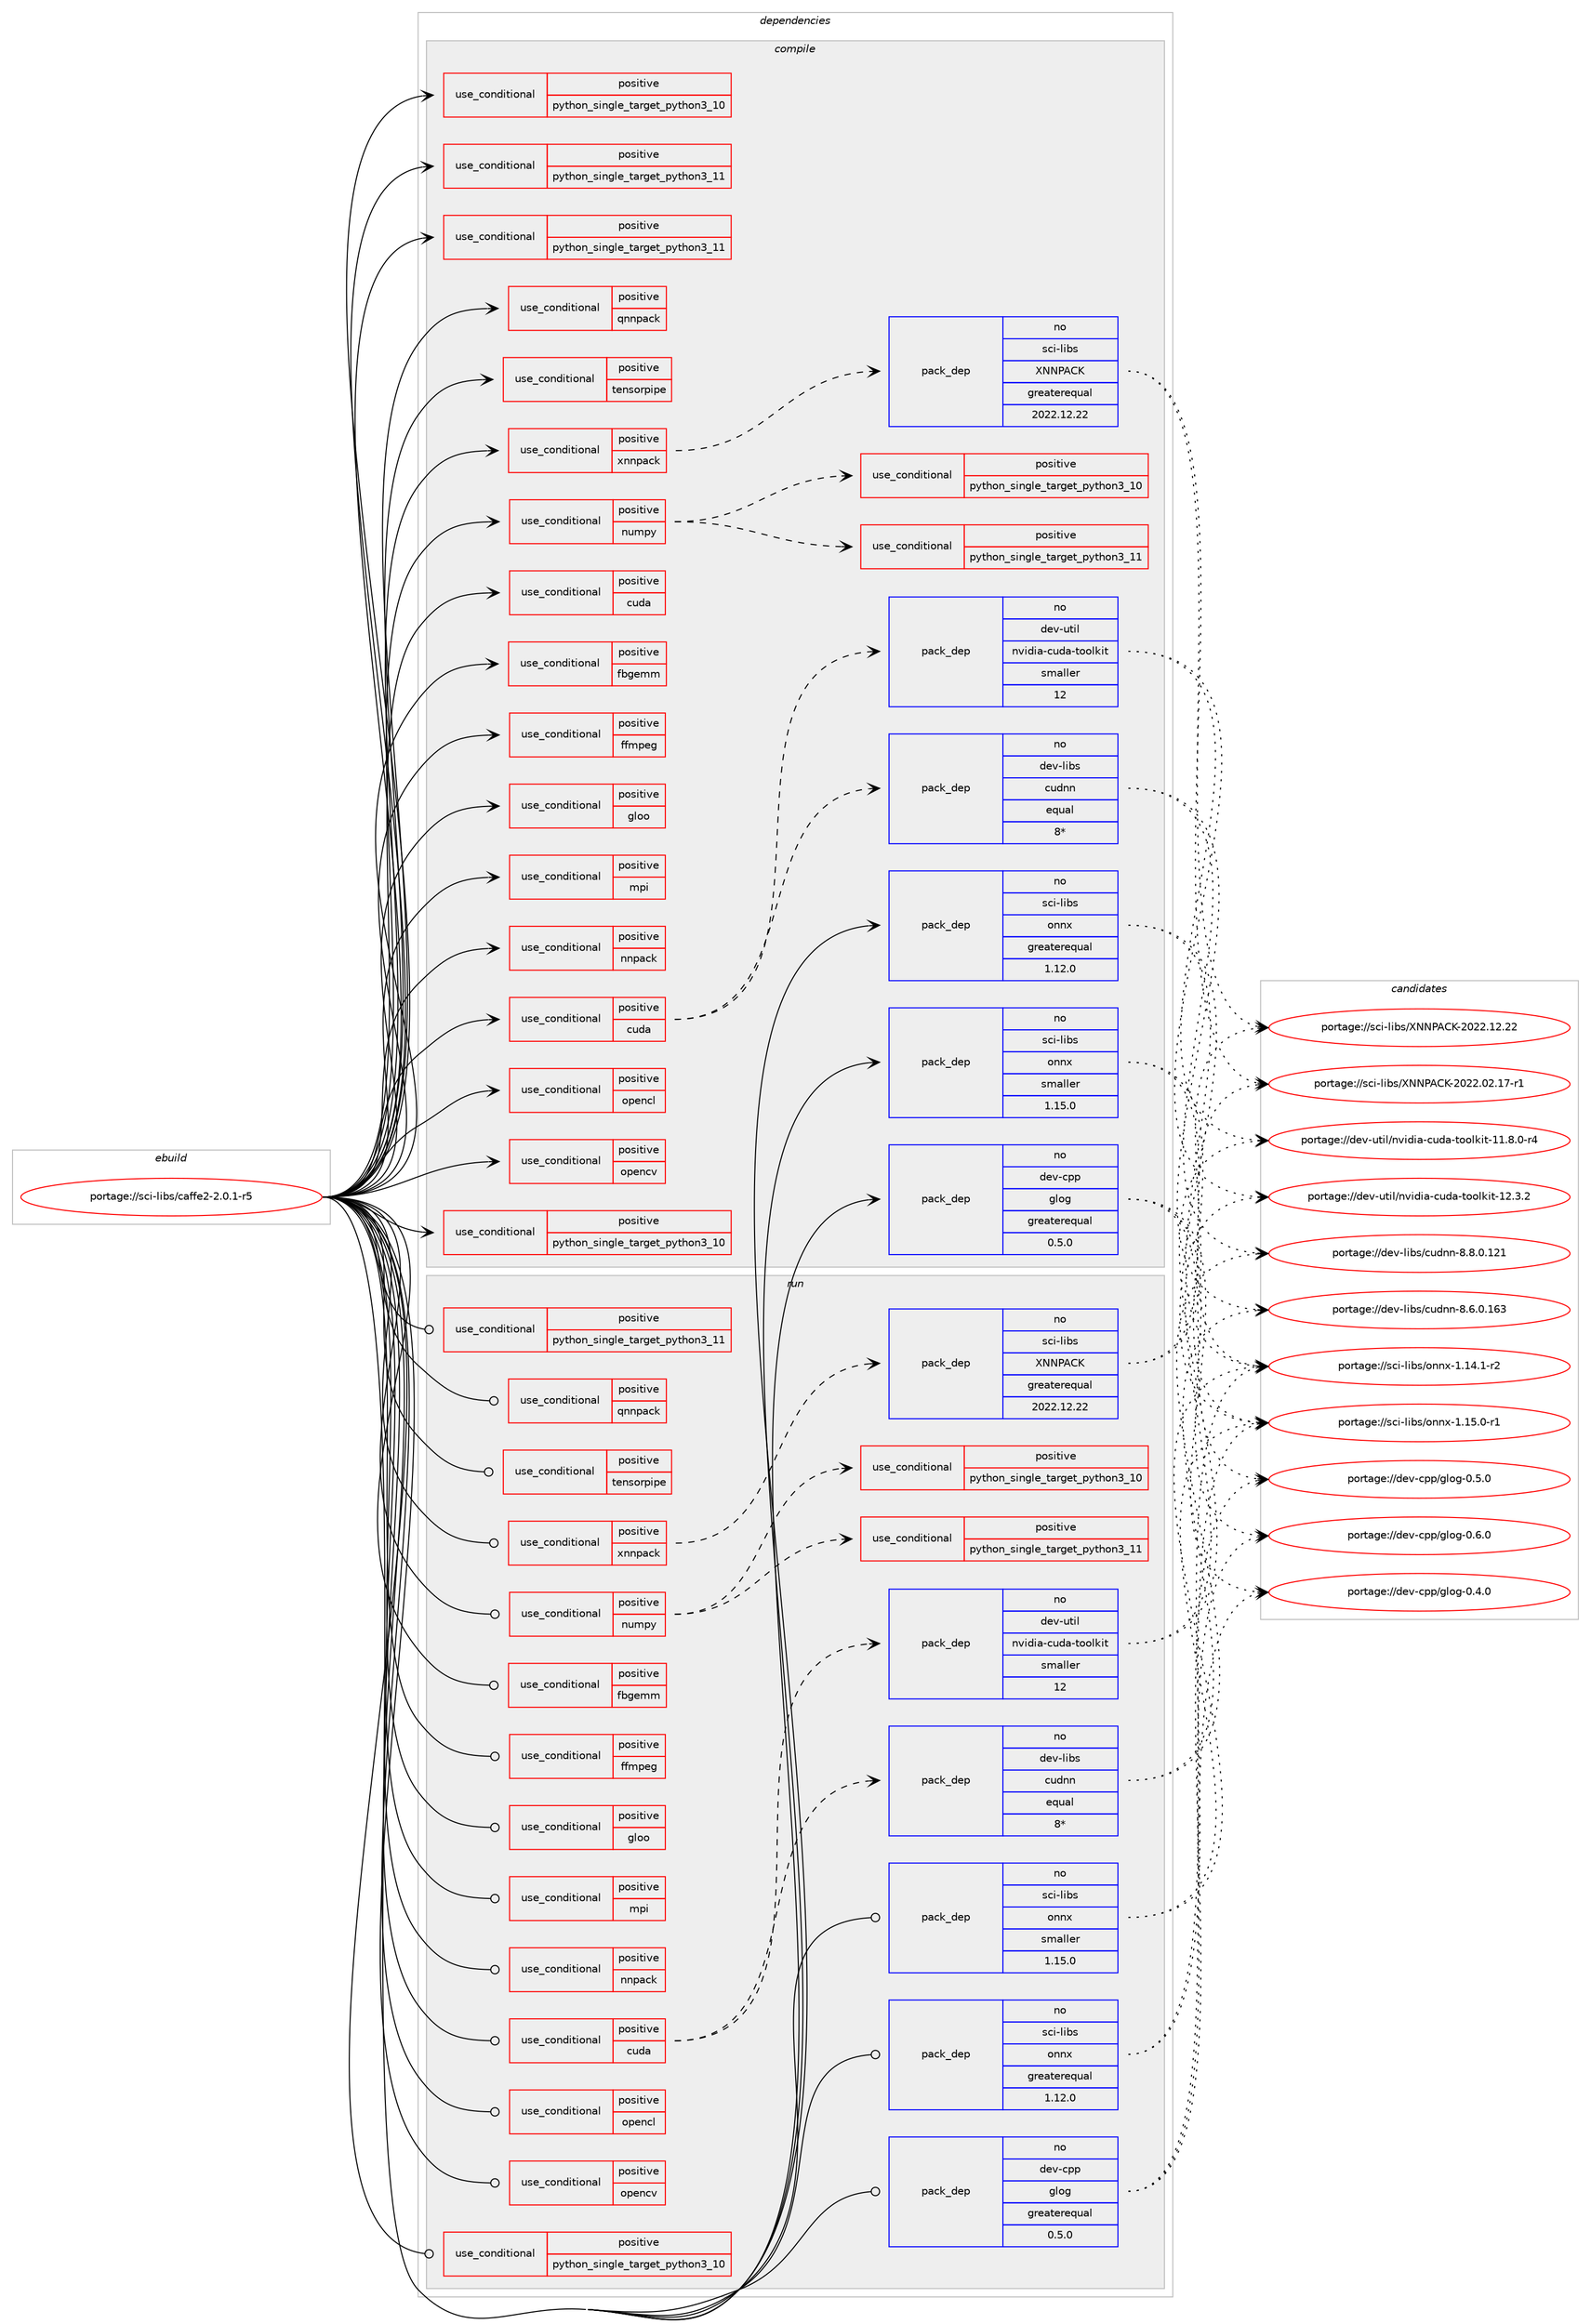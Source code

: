 digraph prolog {

# *************
# Graph options
# *************

newrank=true;
concentrate=true;
compound=true;
graph [rankdir=LR,fontname=Helvetica,fontsize=10,ranksep=1.5];#, ranksep=2.5, nodesep=0.2];
edge  [arrowhead=vee];
node  [fontname=Helvetica,fontsize=10];

# **********
# The ebuild
# **********

subgraph cluster_leftcol {
color=gray;
rank=same;
label=<<i>ebuild</i>>;
id [label="portage://sci-libs/caffe2-2.0.1-r5", color=red, width=4, href="../sci-libs/caffe2-2.0.1-r5.svg"];
}

# ****************
# The dependencies
# ****************

subgraph cluster_midcol {
color=gray;
label=<<i>dependencies</i>>;
subgraph cluster_compile {
fillcolor="#eeeeee";
style=filled;
label=<<i>compile</i>>;
subgraph cond8647 {
dependency12907 [label=<<TABLE BORDER="0" CELLBORDER="1" CELLSPACING="0" CELLPADDING="4"><TR><TD ROWSPAN="3" CELLPADDING="10">use_conditional</TD></TR><TR><TD>positive</TD></TR><TR><TD>cuda</TD></TR></TABLE>>, shape=none, color=red];
subgraph pack4136 {
dependency12908 [label=<<TABLE BORDER="0" CELLBORDER="1" CELLSPACING="0" CELLPADDING="4" WIDTH="220"><TR><TD ROWSPAN="6" CELLPADDING="30">pack_dep</TD></TR><TR><TD WIDTH="110">no</TD></TR><TR><TD>dev-libs</TD></TR><TR><TD>cudnn</TD></TR><TR><TD>equal</TD></TR><TR><TD>8*</TD></TR></TABLE>>, shape=none, color=blue];
}
dependency12907:e -> dependency12908:w [weight=20,style="dashed",arrowhead="vee"];
# *** BEGIN UNKNOWN DEPENDENCY TYPE (TODO) ***
# dependency12907 -> package_dependency(portage://sci-libs/caffe2-2.0.1-r5,install,no,dev-libs,cudnn-frontend,none,[,,],[slot(0),subslot(8)],[])
# *** END UNKNOWN DEPENDENCY TYPE (TODO) ***

subgraph pack4137 {
dependency12909 [label=<<TABLE BORDER="0" CELLBORDER="1" CELLSPACING="0" CELLPADDING="4" WIDTH="220"><TR><TD ROWSPAN="6" CELLPADDING="30">pack_dep</TD></TR><TR><TD WIDTH="110">no</TD></TR><TR><TD>dev-util</TD></TR><TR><TD>nvidia-cuda-toolkit</TD></TR><TR><TD>smaller</TD></TR><TR><TD>12</TD></TR></TABLE>>, shape=none, color=blue];
}
dependency12907:e -> dependency12909:w [weight=20,style="dashed",arrowhead="vee"];
}
id:e -> dependency12907:w [weight=20,style="solid",arrowhead="vee"];
subgraph cond8648 {
dependency12910 [label=<<TABLE BORDER="0" CELLBORDER="1" CELLSPACING="0" CELLPADDING="4"><TR><TD ROWSPAN="3" CELLPADDING="10">use_conditional</TD></TR><TR><TD>positive</TD></TR><TR><TD>cuda</TD></TR></TABLE>>, shape=none, color=red];
# *** BEGIN UNKNOWN DEPENDENCY TYPE (TODO) ***
# dependency12910 -> package_dependency(portage://sci-libs/caffe2-2.0.1-r5,install,no,dev-libs,cutlass,none,[,,],[],[])
# *** END UNKNOWN DEPENDENCY TYPE (TODO) ***

}
id:e -> dependency12910:w [weight=20,style="solid",arrowhead="vee"];
subgraph cond8649 {
dependency12911 [label=<<TABLE BORDER="0" CELLBORDER="1" CELLSPACING="0" CELLPADDING="4"><TR><TD ROWSPAN="3" CELLPADDING="10">use_conditional</TD></TR><TR><TD>positive</TD></TR><TR><TD>fbgemm</TD></TR></TABLE>>, shape=none, color=red];
# *** BEGIN UNKNOWN DEPENDENCY TYPE (TODO) ***
# dependency12911 -> package_dependency(portage://sci-libs/caffe2-2.0.1-r5,install,no,dev-libs,FBGEMM,none,[,,],[],[])
# *** END UNKNOWN DEPENDENCY TYPE (TODO) ***

}
id:e -> dependency12911:w [weight=20,style="solid",arrowhead="vee"];
subgraph cond8650 {
dependency12912 [label=<<TABLE BORDER="0" CELLBORDER="1" CELLSPACING="0" CELLPADDING="4"><TR><TD ROWSPAN="3" CELLPADDING="10">use_conditional</TD></TR><TR><TD>positive</TD></TR><TR><TD>ffmpeg</TD></TR></TABLE>>, shape=none, color=red];
# *** BEGIN UNKNOWN DEPENDENCY TYPE (TODO) ***
# dependency12912 -> package_dependency(portage://sci-libs/caffe2-2.0.1-r5,install,no,media-video,ffmpeg,none,[,,],any_same_slot,[])
# *** END UNKNOWN DEPENDENCY TYPE (TODO) ***

}
id:e -> dependency12912:w [weight=20,style="solid",arrowhead="vee"];
subgraph cond8651 {
dependency12913 [label=<<TABLE BORDER="0" CELLBORDER="1" CELLSPACING="0" CELLPADDING="4"><TR><TD ROWSPAN="3" CELLPADDING="10">use_conditional</TD></TR><TR><TD>positive</TD></TR><TR><TD>gloo</TD></TR></TABLE>>, shape=none, color=red];
# *** BEGIN UNKNOWN DEPENDENCY TYPE (TODO) ***
# dependency12913 -> package_dependency(portage://sci-libs/caffe2-2.0.1-r5,install,no,sci-libs,gloo,none,[,,],[],[use(optenable(cuda),none)])
# *** END UNKNOWN DEPENDENCY TYPE (TODO) ***

}
id:e -> dependency12913:w [weight=20,style="solid",arrowhead="vee"];
subgraph cond8652 {
dependency12914 [label=<<TABLE BORDER="0" CELLBORDER="1" CELLSPACING="0" CELLPADDING="4"><TR><TD ROWSPAN="3" CELLPADDING="10">use_conditional</TD></TR><TR><TD>positive</TD></TR><TR><TD>mpi</TD></TR></TABLE>>, shape=none, color=red];
# *** BEGIN UNKNOWN DEPENDENCY TYPE (TODO) ***
# dependency12914 -> package_dependency(portage://sci-libs/caffe2-2.0.1-r5,install,no,virtual,mpi,none,[,,],[],[])
# *** END UNKNOWN DEPENDENCY TYPE (TODO) ***

}
id:e -> dependency12914:w [weight=20,style="solid",arrowhead="vee"];
subgraph cond8653 {
dependency12915 [label=<<TABLE BORDER="0" CELLBORDER="1" CELLSPACING="0" CELLPADDING="4"><TR><TD ROWSPAN="3" CELLPADDING="10">use_conditional</TD></TR><TR><TD>positive</TD></TR><TR><TD>nnpack</TD></TR></TABLE>>, shape=none, color=red];
# *** BEGIN UNKNOWN DEPENDENCY TYPE (TODO) ***
# dependency12915 -> package_dependency(portage://sci-libs/caffe2-2.0.1-r5,install,no,sci-libs,NNPACK,none,[,,],[],[])
# *** END UNKNOWN DEPENDENCY TYPE (TODO) ***

}
id:e -> dependency12915:w [weight=20,style="solid",arrowhead="vee"];
subgraph cond8654 {
dependency12916 [label=<<TABLE BORDER="0" CELLBORDER="1" CELLSPACING="0" CELLPADDING="4"><TR><TD ROWSPAN="3" CELLPADDING="10">use_conditional</TD></TR><TR><TD>positive</TD></TR><TR><TD>numpy</TD></TR></TABLE>>, shape=none, color=red];
subgraph cond8655 {
dependency12917 [label=<<TABLE BORDER="0" CELLBORDER="1" CELLSPACING="0" CELLPADDING="4"><TR><TD ROWSPAN="3" CELLPADDING="10">use_conditional</TD></TR><TR><TD>positive</TD></TR><TR><TD>python_single_target_python3_10</TD></TR></TABLE>>, shape=none, color=red];
# *** BEGIN UNKNOWN DEPENDENCY TYPE (TODO) ***
# dependency12917 -> package_dependency(portage://sci-libs/caffe2-2.0.1-r5,install,no,dev-python,numpy,none,[,,],[],[use(enable(python_targets_python3_10),negative)])
# *** END UNKNOWN DEPENDENCY TYPE (TODO) ***

}
dependency12916:e -> dependency12917:w [weight=20,style="dashed",arrowhead="vee"];
subgraph cond8656 {
dependency12918 [label=<<TABLE BORDER="0" CELLBORDER="1" CELLSPACING="0" CELLPADDING="4"><TR><TD ROWSPAN="3" CELLPADDING="10">use_conditional</TD></TR><TR><TD>positive</TD></TR><TR><TD>python_single_target_python3_11</TD></TR></TABLE>>, shape=none, color=red];
# *** BEGIN UNKNOWN DEPENDENCY TYPE (TODO) ***
# dependency12918 -> package_dependency(portage://sci-libs/caffe2-2.0.1-r5,install,no,dev-python,numpy,none,[,,],[],[use(enable(python_targets_python3_11),negative)])
# *** END UNKNOWN DEPENDENCY TYPE (TODO) ***

}
dependency12916:e -> dependency12918:w [weight=20,style="dashed",arrowhead="vee"];
}
id:e -> dependency12916:w [weight=20,style="solid",arrowhead="vee"];
subgraph cond8657 {
dependency12919 [label=<<TABLE BORDER="0" CELLBORDER="1" CELLSPACING="0" CELLPADDING="4"><TR><TD ROWSPAN="3" CELLPADDING="10">use_conditional</TD></TR><TR><TD>positive</TD></TR><TR><TD>opencl</TD></TR></TABLE>>, shape=none, color=red];
# *** BEGIN UNKNOWN DEPENDENCY TYPE (TODO) ***
# dependency12919 -> package_dependency(portage://sci-libs/caffe2-2.0.1-r5,install,no,virtual,opencl,none,[,,],[],[])
# *** END UNKNOWN DEPENDENCY TYPE (TODO) ***

}
id:e -> dependency12919:w [weight=20,style="solid",arrowhead="vee"];
subgraph cond8658 {
dependency12920 [label=<<TABLE BORDER="0" CELLBORDER="1" CELLSPACING="0" CELLPADDING="4"><TR><TD ROWSPAN="3" CELLPADDING="10">use_conditional</TD></TR><TR><TD>positive</TD></TR><TR><TD>opencv</TD></TR></TABLE>>, shape=none, color=red];
# *** BEGIN UNKNOWN DEPENDENCY TYPE (TODO) ***
# dependency12920 -> package_dependency(portage://sci-libs/caffe2-2.0.1-r5,install,no,media-libs,opencv,none,[,,],any_same_slot,[])
# *** END UNKNOWN DEPENDENCY TYPE (TODO) ***

}
id:e -> dependency12920:w [weight=20,style="solid",arrowhead="vee"];
subgraph cond8659 {
dependency12921 [label=<<TABLE BORDER="0" CELLBORDER="1" CELLSPACING="0" CELLPADDING="4"><TR><TD ROWSPAN="3" CELLPADDING="10">use_conditional</TD></TR><TR><TD>positive</TD></TR><TR><TD>python_single_target_python3_10</TD></TR></TABLE>>, shape=none, color=red];
# *** BEGIN UNKNOWN DEPENDENCY TYPE (TODO) ***
# dependency12921 -> package_dependency(portage://sci-libs/caffe2-2.0.1-r5,install,no,dev-lang,python,none,[,,],[slot(3.10)],[])
# *** END UNKNOWN DEPENDENCY TYPE (TODO) ***

}
id:e -> dependency12921:w [weight=20,style="solid",arrowhead="vee"];
subgraph cond8660 {
dependency12922 [label=<<TABLE BORDER="0" CELLBORDER="1" CELLSPACING="0" CELLPADDING="4"><TR><TD ROWSPAN="3" CELLPADDING="10">use_conditional</TD></TR><TR><TD>positive</TD></TR><TR><TD>python_single_target_python3_10</TD></TR></TABLE>>, shape=none, color=red];
# *** BEGIN UNKNOWN DEPENDENCY TYPE (TODO) ***
# dependency12922 -> package_dependency(portage://sci-libs/caffe2-2.0.1-r5,install,no,dev-python,pyyaml,none,[,,],[],[use(enable(python_targets_python3_10),negative)])
# *** END UNKNOWN DEPENDENCY TYPE (TODO) ***

# *** BEGIN UNKNOWN DEPENDENCY TYPE (TODO) ***
# dependency12922 -> package_dependency(portage://sci-libs/caffe2-2.0.1-r5,install,no,dev-python,pybind11,none,[,,],[],[use(enable(python_targets_python3_10),negative)])
# *** END UNKNOWN DEPENDENCY TYPE (TODO) ***

}
id:e -> dependency12922:w [weight=20,style="solid",arrowhead="vee"];
subgraph cond8661 {
dependency12923 [label=<<TABLE BORDER="0" CELLBORDER="1" CELLSPACING="0" CELLPADDING="4"><TR><TD ROWSPAN="3" CELLPADDING="10">use_conditional</TD></TR><TR><TD>positive</TD></TR><TR><TD>python_single_target_python3_11</TD></TR></TABLE>>, shape=none, color=red];
# *** BEGIN UNKNOWN DEPENDENCY TYPE (TODO) ***
# dependency12923 -> package_dependency(portage://sci-libs/caffe2-2.0.1-r5,install,no,dev-lang,python,none,[,,],[slot(3.11)],[])
# *** END UNKNOWN DEPENDENCY TYPE (TODO) ***

}
id:e -> dependency12923:w [weight=20,style="solid",arrowhead="vee"];
subgraph cond8662 {
dependency12924 [label=<<TABLE BORDER="0" CELLBORDER="1" CELLSPACING="0" CELLPADDING="4"><TR><TD ROWSPAN="3" CELLPADDING="10">use_conditional</TD></TR><TR><TD>positive</TD></TR><TR><TD>python_single_target_python3_11</TD></TR></TABLE>>, shape=none, color=red];
# *** BEGIN UNKNOWN DEPENDENCY TYPE (TODO) ***
# dependency12924 -> package_dependency(portage://sci-libs/caffe2-2.0.1-r5,install,no,dev-python,pyyaml,none,[,,],[],[use(enable(python_targets_python3_11),negative)])
# *** END UNKNOWN DEPENDENCY TYPE (TODO) ***

# *** BEGIN UNKNOWN DEPENDENCY TYPE (TODO) ***
# dependency12924 -> package_dependency(portage://sci-libs/caffe2-2.0.1-r5,install,no,dev-python,pybind11,none,[,,],[],[use(enable(python_targets_python3_11),negative)])
# *** END UNKNOWN DEPENDENCY TYPE (TODO) ***

}
id:e -> dependency12924:w [weight=20,style="solid",arrowhead="vee"];
subgraph cond8663 {
dependency12925 [label=<<TABLE BORDER="0" CELLBORDER="1" CELLSPACING="0" CELLPADDING="4"><TR><TD ROWSPAN="3" CELLPADDING="10">use_conditional</TD></TR><TR><TD>positive</TD></TR><TR><TD>qnnpack</TD></TR></TABLE>>, shape=none, color=red];
# *** BEGIN UNKNOWN DEPENDENCY TYPE (TODO) ***
# dependency12925 -> package_dependency(portage://sci-libs/caffe2-2.0.1-r5,install,no,sci-libs,QNNPACK,none,[,,],[],[])
# *** END UNKNOWN DEPENDENCY TYPE (TODO) ***

}
id:e -> dependency12925:w [weight=20,style="solid",arrowhead="vee"];
subgraph cond8664 {
dependency12926 [label=<<TABLE BORDER="0" CELLBORDER="1" CELLSPACING="0" CELLPADDING="4"><TR><TD ROWSPAN="3" CELLPADDING="10">use_conditional</TD></TR><TR><TD>positive</TD></TR><TR><TD>tensorpipe</TD></TR></TABLE>>, shape=none, color=red];
# *** BEGIN UNKNOWN DEPENDENCY TYPE (TODO) ***
# dependency12926 -> package_dependency(portage://sci-libs/caffe2-2.0.1-r5,install,no,sci-libs,tensorpipe,none,[,,],[],[use(optenable(cuda),none)])
# *** END UNKNOWN DEPENDENCY TYPE (TODO) ***

}
id:e -> dependency12926:w [weight=20,style="solid",arrowhead="vee"];
subgraph cond8665 {
dependency12927 [label=<<TABLE BORDER="0" CELLBORDER="1" CELLSPACING="0" CELLPADDING="4"><TR><TD ROWSPAN="3" CELLPADDING="10">use_conditional</TD></TR><TR><TD>positive</TD></TR><TR><TD>xnnpack</TD></TR></TABLE>>, shape=none, color=red];
subgraph pack4138 {
dependency12928 [label=<<TABLE BORDER="0" CELLBORDER="1" CELLSPACING="0" CELLPADDING="4" WIDTH="220"><TR><TD ROWSPAN="6" CELLPADDING="30">pack_dep</TD></TR><TR><TD WIDTH="110">no</TD></TR><TR><TD>sci-libs</TD></TR><TR><TD>XNNPACK</TD></TR><TR><TD>greaterequal</TD></TR><TR><TD>2022.12.22</TD></TR></TABLE>>, shape=none, color=blue];
}
dependency12927:e -> dependency12928:w [weight=20,style="dashed",arrowhead="vee"];
}
id:e -> dependency12927:w [weight=20,style="solid",arrowhead="vee"];
# *** BEGIN UNKNOWN DEPENDENCY TYPE (TODO) ***
# id -> package_dependency(portage://sci-libs/caffe2-2.0.1-r5,install,no,dev-cpp,eigen,none,[,,],[],[])
# *** END UNKNOWN DEPENDENCY TYPE (TODO) ***

# *** BEGIN UNKNOWN DEPENDENCY TYPE (TODO) ***
# id -> package_dependency(portage://sci-libs/caffe2-2.0.1-r5,install,no,dev-cpp,gflags,none,[,,],any_same_slot,[])
# *** END UNKNOWN DEPENDENCY TYPE (TODO) ***

subgraph pack4139 {
dependency12929 [label=<<TABLE BORDER="0" CELLBORDER="1" CELLSPACING="0" CELLPADDING="4" WIDTH="220"><TR><TD ROWSPAN="6" CELLPADDING="30">pack_dep</TD></TR><TR><TD WIDTH="110">no</TD></TR><TR><TD>dev-cpp</TD></TR><TR><TD>glog</TD></TR><TR><TD>greaterequal</TD></TR><TR><TD>0.5.0</TD></TR></TABLE>>, shape=none, color=blue];
}
id:e -> dependency12929:w [weight=20,style="solid",arrowhead="vee"];
# *** BEGIN UNKNOWN DEPENDENCY TYPE (TODO) ***
# id -> package_dependency(portage://sci-libs/caffe2-2.0.1-r5,install,no,dev-libs,FP16,none,[,,],[],[])
# *** END UNKNOWN DEPENDENCY TYPE (TODO) ***

# *** BEGIN UNKNOWN DEPENDENCY TYPE (TODO) ***
# id -> package_dependency(portage://sci-libs/caffe2-2.0.1-r5,install,no,dev-libs,FXdiv,none,[,,],[],[])
# *** END UNKNOWN DEPENDENCY TYPE (TODO) ***

# *** BEGIN UNKNOWN DEPENDENCY TYPE (TODO) ***
# id -> package_dependency(portage://sci-libs/caffe2-2.0.1-r5,install,no,dev-libs,cpuinfo,none,[,,],[],[])
# *** END UNKNOWN DEPENDENCY TYPE (TODO) ***

# *** BEGIN UNKNOWN DEPENDENCY TYPE (TODO) ***
# id -> package_dependency(portage://sci-libs/caffe2-2.0.1-r5,install,no,dev-libs,flatbuffers,none,[,,],[],[])
# *** END UNKNOWN DEPENDENCY TYPE (TODO) ***

# *** BEGIN UNKNOWN DEPENDENCY TYPE (TODO) ***
# id -> package_dependency(portage://sci-libs/caffe2-2.0.1-r5,install,no,dev-libs,libfmt,none,[,,],[],[])
# *** END UNKNOWN DEPENDENCY TYPE (TODO) ***

# *** BEGIN UNKNOWN DEPENDENCY TYPE (TODO) ***
# id -> package_dependency(portage://sci-libs/caffe2-2.0.1-r5,install,no,dev-libs,pocketfft,none,[,,],[],[])
# *** END UNKNOWN DEPENDENCY TYPE (TODO) ***

# *** BEGIN UNKNOWN DEPENDENCY TYPE (TODO) ***
# id -> package_dependency(portage://sci-libs/caffe2-2.0.1-r5,install,no,dev-libs,protobuf,none,[,,],any_same_slot,[])
# *** END UNKNOWN DEPENDENCY TYPE (TODO) ***

# *** BEGIN UNKNOWN DEPENDENCY TYPE (TODO) ***
# id -> package_dependency(portage://sci-libs/caffe2-2.0.1-r5,install,no,dev-libs,psimd,none,[,,],[],[])
# *** END UNKNOWN DEPENDENCY TYPE (TODO) ***

# *** BEGIN UNKNOWN DEPENDENCY TYPE (TODO) ***
# id -> package_dependency(portage://sci-libs/caffe2-2.0.1-r5,install,no,dev-libs,pthreadpool,none,[,,],[],[])
# *** END UNKNOWN DEPENDENCY TYPE (TODO) ***

# *** BEGIN UNKNOWN DEPENDENCY TYPE (TODO) ***
# id -> package_dependency(portage://sci-libs/caffe2-2.0.1-r5,install,no,dev-libs,sleef,none,[,,],[],[])
# *** END UNKNOWN DEPENDENCY TYPE (TODO) ***

# *** BEGIN UNKNOWN DEPENDENCY TYPE (TODO) ***
# id -> package_dependency(portage://sci-libs/caffe2-2.0.1-r5,install,no,sci-libs,foxi,none,[,,],[],[])
# *** END UNKNOWN DEPENDENCY TYPE (TODO) ***

# *** BEGIN UNKNOWN DEPENDENCY TYPE (TODO) ***
# id -> package_dependency(portage://sci-libs/caffe2-2.0.1-r5,install,no,sci-libs,kineto,none,[,,],[],[])
# *** END UNKNOWN DEPENDENCY TYPE (TODO) ***

# *** BEGIN UNKNOWN DEPENDENCY TYPE (TODO) ***
# id -> package_dependency(portage://sci-libs/caffe2-2.0.1-r5,install,no,sci-libs,lapack,none,[,,],[],[])
# *** END UNKNOWN DEPENDENCY TYPE (TODO) ***

subgraph pack4140 {
dependency12930 [label=<<TABLE BORDER="0" CELLBORDER="1" CELLSPACING="0" CELLPADDING="4" WIDTH="220"><TR><TD ROWSPAN="6" CELLPADDING="30">pack_dep</TD></TR><TR><TD WIDTH="110">no</TD></TR><TR><TD>sci-libs</TD></TR><TR><TD>onnx</TD></TR><TR><TD>greaterequal</TD></TR><TR><TD>1.12.0</TD></TR></TABLE>>, shape=none, color=blue];
}
id:e -> dependency12930:w [weight=20,style="solid",arrowhead="vee"];
subgraph pack4141 {
dependency12931 [label=<<TABLE BORDER="0" CELLBORDER="1" CELLSPACING="0" CELLPADDING="4" WIDTH="220"><TR><TD ROWSPAN="6" CELLPADDING="30">pack_dep</TD></TR><TR><TD WIDTH="110">no</TD></TR><TR><TD>sci-libs</TD></TR><TR><TD>onnx</TD></TR><TR><TD>smaller</TD></TR><TR><TD>1.15.0</TD></TR></TABLE>>, shape=none, color=blue];
}
id:e -> dependency12931:w [weight=20,style="solid",arrowhead="vee"];
}
subgraph cluster_compileandrun {
fillcolor="#eeeeee";
style=filled;
label=<<i>compile and run</i>>;
}
subgraph cluster_run {
fillcolor="#eeeeee";
style=filled;
label=<<i>run</i>>;
subgraph cond8666 {
dependency12932 [label=<<TABLE BORDER="0" CELLBORDER="1" CELLSPACING="0" CELLPADDING="4"><TR><TD ROWSPAN="3" CELLPADDING="10">use_conditional</TD></TR><TR><TD>positive</TD></TR><TR><TD>cuda</TD></TR></TABLE>>, shape=none, color=red];
subgraph pack4142 {
dependency12933 [label=<<TABLE BORDER="0" CELLBORDER="1" CELLSPACING="0" CELLPADDING="4" WIDTH="220"><TR><TD ROWSPAN="6" CELLPADDING="30">pack_dep</TD></TR><TR><TD WIDTH="110">no</TD></TR><TR><TD>dev-libs</TD></TR><TR><TD>cudnn</TD></TR><TR><TD>equal</TD></TR><TR><TD>8*</TD></TR></TABLE>>, shape=none, color=blue];
}
dependency12932:e -> dependency12933:w [weight=20,style="dashed",arrowhead="vee"];
# *** BEGIN UNKNOWN DEPENDENCY TYPE (TODO) ***
# dependency12932 -> package_dependency(portage://sci-libs/caffe2-2.0.1-r5,run,no,dev-libs,cudnn-frontend,none,[,,],[slot(0),subslot(8)],[])
# *** END UNKNOWN DEPENDENCY TYPE (TODO) ***

subgraph pack4143 {
dependency12934 [label=<<TABLE BORDER="0" CELLBORDER="1" CELLSPACING="0" CELLPADDING="4" WIDTH="220"><TR><TD ROWSPAN="6" CELLPADDING="30">pack_dep</TD></TR><TR><TD WIDTH="110">no</TD></TR><TR><TD>dev-util</TD></TR><TR><TD>nvidia-cuda-toolkit</TD></TR><TR><TD>smaller</TD></TR><TR><TD>12</TD></TR></TABLE>>, shape=none, color=blue];
}
dependency12932:e -> dependency12934:w [weight=20,style="dashed",arrowhead="vee"];
}
id:e -> dependency12932:w [weight=20,style="solid",arrowhead="odot"];
subgraph cond8667 {
dependency12935 [label=<<TABLE BORDER="0" CELLBORDER="1" CELLSPACING="0" CELLPADDING="4"><TR><TD ROWSPAN="3" CELLPADDING="10">use_conditional</TD></TR><TR><TD>positive</TD></TR><TR><TD>fbgemm</TD></TR></TABLE>>, shape=none, color=red];
# *** BEGIN UNKNOWN DEPENDENCY TYPE (TODO) ***
# dependency12935 -> package_dependency(portage://sci-libs/caffe2-2.0.1-r5,run,no,dev-libs,FBGEMM,none,[,,],[],[])
# *** END UNKNOWN DEPENDENCY TYPE (TODO) ***

}
id:e -> dependency12935:w [weight=20,style="solid",arrowhead="odot"];
subgraph cond8668 {
dependency12936 [label=<<TABLE BORDER="0" CELLBORDER="1" CELLSPACING="0" CELLPADDING="4"><TR><TD ROWSPAN="3" CELLPADDING="10">use_conditional</TD></TR><TR><TD>positive</TD></TR><TR><TD>ffmpeg</TD></TR></TABLE>>, shape=none, color=red];
# *** BEGIN UNKNOWN DEPENDENCY TYPE (TODO) ***
# dependency12936 -> package_dependency(portage://sci-libs/caffe2-2.0.1-r5,run,no,media-video,ffmpeg,none,[,,],any_same_slot,[])
# *** END UNKNOWN DEPENDENCY TYPE (TODO) ***

}
id:e -> dependency12936:w [weight=20,style="solid",arrowhead="odot"];
subgraph cond8669 {
dependency12937 [label=<<TABLE BORDER="0" CELLBORDER="1" CELLSPACING="0" CELLPADDING="4"><TR><TD ROWSPAN="3" CELLPADDING="10">use_conditional</TD></TR><TR><TD>positive</TD></TR><TR><TD>gloo</TD></TR></TABLE>>, shape=none, color=red];
# *** BEGIN UNKNOWN DEPENDENCY TYPE (TODO) ***
# dependency12937 -> package_dependency(portage://sci-libs/caffe2-2.0.1-r5,run,no,sci-libs,gloo,none,[,,],[],[use(optenable(cuda),none)])
# *** END UNKNOWN DEPENDENCY TYPE (TODO) ***

}
id:e -> dependency12937:w [weight=20,style="solid",arrowhead="odot"];
subgraph cond8670 {
dependency12938 [label=<<TABLE BORDER="0" CELLBORDER="1" CELLSPACING="0" CELLPADDING="4"><TR><TD ROWSPAN="3" CELLPADDING="10">use_conditional</TD></TR><TR><TD>positive</TD></TR><TR><TD>mpi</TD></TR></TABLE>>, shape=none, color=red];
# *** BEGIN UNKNOWN DEPENDENCY TYPE (TODO) ***
# dependency12938 -> package_dependency(portage://sci-libs/caffe2-2.0.1-r5,run,no,virtual,mpi,none,[,,],[],[])
# *** END UNKNOWN DEPENDENCY TYPE (TODO) ***

}
id:e -> dependency12938:w [weight=20,style="solid",arrowhead="odot"];
subgraph cond8671 {
dependency12939 [label=<<TABLE BORDER="0" CELLBORDER="1" CELLSPACING="0" CELLPADDING="4"><TR><TD ROWSPAN="3" CELLPADDING="10">use_conditional</TD></TR><TR><TD>positive</TD></TR><TR><TD>nnpack</TD></TR></TABLE>>, shape=none, color=red];
# *** BEGIN UNKNOWN DEPENDENCY TYPE (TODO) ***
# dependency12939 -> package_dependency(portage://sci-libs/caffe2-2.0.1-r5,run,no,sci-libs,NNPACK,none,[,,],[],[])
# *** END UNKNOWN DEPENDENCY TYPE (TODO) ***

}
id:e -> dependency12939:w [weight=20,style="solid",arrowhead="odot"];
subgraph cond8672 {
dependency12940 [label=<<TABLE BORDER="0" CELLBORDER="1" CELLSPACING="0" CELLPADDING="4"><TR><TD ROWSPAN="3" CELLPADDING="10">use_conditional</TD></TR><TR><TD>positive</TD></TR><TR><TD>numpy</TD></TR></TABLE>>, shape=none, color=red];
subgraph cond8673 {
dependency12941 [label=<<TABLE BORDER="0" CELLBORDER="1" CELLSPACING="0" CELLPADDING="4"><TR><TD ROWSPAN="3" CELLPADDING="10">use_conditional</TD></TR><TR><TD>positive</TD></TR><TR><TD>python_single_target_python3_10</TD></TR></TABLE>>, shape=none, color=red];
# *** BEGIN UNKNOWN DEPENDENCY TYPE (TODO) ***
# dependency12941 -> package_dependency(portage://sci-libs/caffe2-2.0.1-r5,run,no,dev-python,numpy,none,[,,],[],[use(enable(python_targets_python3_10),negative)])
# *** END UNKNOWN DEPENDENCY TYPE (TODO) ***

}
dependency12940:e -> dependency12941:w [weight=20,style="dashed",arrowhead="vee"];
subgraph cond8674 {
dependency12942 [label=<<TABLE BORDER="0" CELLBORDER="1" CELLSPACING="0" CELLPADDING="4"><TR><TD ROWSPAN="3" CELLPADDING="10">use_conditional</TD></TR><TR><TD>positive</TD></TR><TR><TD>python_single_target_python3_11</TD></TR></TABLE>>, shape=none, color=red];
# *** BEGIN UNKNOWN DEPENDENCY TYPE (TODO) ***
# dependency12942 -> package_dependency(portage://sci-libs/caffe2-2.0.1-r5,run,no,dev-python,numpy,none,[,,],[],[use(enable(python_targets_python3_11),negative)])
# *** END UNKNOWN DEPENDENCY TYPE (TODO) ***

}
dependency12940:e -> dependency12942:w [weight=20,style="dashed",arrowhead="vee"];
}
id:e -> dependency12940:w [weight=20,style="solid",arrowhead="odot"];
subgraph cond8675 {
dependency12943 [label=<<TABLE BORDER="0" CELLBORDER="1" CELLSPACING="0" CELLPADDING="4"><TR><TD ROWSPAN="3" CELLPADDING="10">use_conditional</TD></TR><TR><TD>positive</TD></TR><TR><TD>opencl</TD></TR></TABLE>>, shape=none, color=red];
# *** BEGIN UNKNOWN DEPENDENCY TYPE (TODO) ***
# dependency12943 -> package_dependency(portage://sci-libs/caffe2-2.0.1-r5,run,no,virtual,opencl,none,[,,],[],[])
# *** END UNKNOWN DEPENDENCY TYPE (TODO) ***

}
id:e -> dependency12943:w [weight=20,style="solid",arrowhead="odot"];
subgraph cond8676 {
dependency12944 [label=<<TABLE BORDER="0" CELLBORDER="1" CELLSPACING="0" CELLPADDING="4"><TR><TD ROWSPAN="3" CELLPADDING="10">use_conditional</TD></TR><TR><TD>positive</TD></TR><TR><TD>opencv</TD></TR></TABLE>>, shape=none, color=red];
# *** BEGIN UNKNOWN DEPENDENCY TYPE (TODO) ***
# dependency12944 -> package_dependency(portage://sci-libs/caffe2-2.0.1-r5,run,no,media-libs,opencv,none,[,,],any_same_slot,[])
# *** END UNKNOWN DEPENDENCY TYPE (TODO) ***

}
id:e -> dependency12944:w [weight=20,style="solid",arrowhead="odot"];
subgraph cond8677 {
dependency12945 [label=<<TABLE BORDER="0" CELLBORDER="1" CELLSPACING="0" CELLPADDING="4"><TR><TD ROWSPAN="3" CELLPADDING="10">use_conditional</TD></TR><TR><TD>positive</TD></TR><TR><TD>python_single_target_python3_10</TD></TR></TABLE>>, shape=none, color=red];
# *** BEGIN UNKNOWN DEPENDENCY TYPE (TODO) ***
# dependency12945 -> package_dependency(portage://sci-libs/caffe2-2.0.1-r5,run,no,dev-lang,python,none,[,,],[slot(3.10)],[])
# *** END UNKNOWN DEPENDENCY TYPE (TODO) ***

}
id:e -> dependency12945:w [weight=20,style="solid",arrowhead="odot"];
subgraph cond8678 {
dependency12946 [label=<<TABLE BORDER="0" CELLBORDER="1" CELLSPACING="0" CELLPADDING="4"><TR><TD ROWSPAN="3" CELLPADDING="10">use_conditional</TD></TR><TR><TD>positive</TD></TR><TR><TD>python_single_target_python3_11</TD></TR></TABLE>>, shape=none, color=red];
# *** BEGIN UNKNOWN DEPENDENCY TYPE (TODO) ***
# dependency12946 -> package_dependency(portage://sci-libs/caffe2-2.0.1-r5,run,no,dev-lang,python,none,[,,],[slot(3.11)],[])
# *** END UNKNOWN DEPENDENCY TYPE (TODO) ***

}
id:e -> dependency12946:w [weight=20,style="solid",arrowhead="odot"];
subgraph cond8679 {
dependency12947 [label=<<TABLE BORDER="0" CELLBORDER="1" CELLSPACING="0" CELLPADDING="4"><TR><TD ROWSPAN="3" CELLPADDING="10">use_conditional</TD></TR><TR><TD>positive</TD></TR><TR><TD>qnnpack</TD></TR></TABLE>>, shape=none, color=red];
# *** BEGIN UNKNOWN DEPENDENCY TYPE (TODO) ***
# dependency12947 -> package_dependency(portage://sci-libs/caffe2-2.0.1-r5,run,no,sci-libs,QNNPACK,none,[,,],[],[])
# *** END UNKNOWN DEPENDENCY TYPE (TODO) ***

}
id:e -> dependency12947:w [weight=20,style="solid",arrowhead="odot"];
subgraph cond8680 {
dependency12948 [label=<<TABLE BORDER="0" CELLBORDER="1" CELLSPACING="0" CELLPADDING="4"><TR><TD ROWSPAN="3" CELLPADDING="10">use_conditional</TD></TR><TR><TD>positive</TD></TR><TR><TD>tensorpipe</TD></TR></TABLE>>, shape=none, color=red];
# *** BEGIN UNKNOWN DEPENDENCY TYPE (TODO) ***
# dependency12948 -> package_dependency(portage://sci-libs/caffe2-2.0.1-r5,run,no,sci-libs,tensorpipe,none,[,,],[],[use(optenable(cuda),none)])
# *** END UNKNOWN DEPENDENCY TYPE (TODO) ***

}
id:e -> dependency12948:w [weight=20,style="solid",arrowhead="odot"];
subgraph cond8681 {
dependency12949 [label=<<TABLE BORDER="0" CELLBORDER="1" CELLSPACING="0" CELLPADDING="4"><TR><TD ROWSPAN="3" CELLPADDING="10">use_conditional</TD></TR><TR><TD>positive</TD></TR><TR><TD>xnnpack</TD></TR></TABLE>>, shape=none, color=red];
subgraph pack4144 {
dependency12950 [label=<<TABLE BORDER="0" CELLBORDER="1" CELLSPACING="0" CELLPADDING="4" WIDTH="220"><TR><TD ROWSPAN="6" CELLPADDING="30">pack_dep</TD></TR><TR><TD WIDTH="110">no</TD></TR><TR><TD>sci-libs</TD></TR><TR><TD>XNNPACK</TD></TR><TR><TD>greaterequal</TD></TR><TR><TD>2022.12.22</TD></TR></TABLE>>, shape=none, color=blue];
}
dependency12949:e -> dependency12950:w [weight=20,style="dashed",arrowhead="vee"];
}
id:e -> dependency12949:w [weight=20,style="solid",arrowhead="odot"];
# *** BEGIN UNKNOWN DEPENDENCY TYPE (TODO) ***
# id -> package_dependency(portage://sci-libs/caffe2-2.0.1-r5,run,no,dev-cpp,gflags,none,[,,],any_same_slot,[])
# *** END UNKNOWN DEPENDENCY TYPE (TODO) ***

subgraph pack4145 {
dependency12951 [label=<<TABLE BORDER="0" CELLBORDER="1" CELLSPACING="0" CELLPADDING="4" WIDTH="220"><TR><TD ROWSPAN="6" CELLPADDING="30">pack_dep</TD></TR><TR><TD WIDTH="110">no</TD></TR><TR><TD>dev-cpp</TD></TR><TR><TD>glog</TD></TR><TR><TD>greaterequal</TD></TR><TR><TD>0.5.0</TD></TR></TABLE>>, shape=none, color=blue];
}
id:e -> dependency12951:w [weight=20,style="solid",arrowhead="odot"];
# *** BEGIN UNKNOWN DEPENDENCY TYPE (TODO) ***
# id -> package_dependency(portage://sci-libs/caffe2-2.0.1-r5,run,no,dev-libs,cpuinfo,none,[,,],[],[])
# *** END UNKNOWN DEPENDENCY TYPE (TODO) ***

# *** BEGIN UNKNOWN DEPENDENCY TYPE (TODO) ***
# id -> package_dependency(portage://sci-libs/caffe2-2.0.1-r5,run,no,dev-libs,libfmt,none,[,,],[],[])
# *** END UNKNOWN DEPENDENCY TYPE (TODO) ***

# *** BEGIN UNKNOWN DEPENDENCY TYPE (TODO) ***
# id -> package_dependency(portage://sci-libs/caffe2-2.0.1-r5,run,no,dev-libs,protobuf,none,[,,],any_same_slot,[])
# *** END UNKNOWN DEPENDENCY TYPE (TODO) ***

# *** BEGIN UNKNOWN DEPENDENCY TYPE (TODO) ***
# id -> package_dependency(portage://sci-libs/caffe2-2.0.1-r5,run,no,dev-libs,pthreadpool,none,[,,],[],[])
# *** END UNKNOWN DEPENDENCY TYPE (TODO) ***

# *** BEGIN UNKNOWN DEPENDENCY TYPE (TODO) ***
# id -> package_dependency(portage://sci-libs/caffe2-2.0.1-r5,run,no,dev-libs,sleef,none,[,,],[],[])
# *** END UNKNOWN DEPENDENCY TYPE (TODO) ***

# *** BEGIN UNKNOWN DEPENDENCY TYPE (TODO) ***
# id -> package_dependency(portage://sci-libs/caffe2-2.0.1-r5,run,no,sci-libs,foxi,none,[,,],[],[])
# *** END UNKNOWN DEPENDENCY TYPE (TODO) ***

# *** BEGIN UNKNOWN DEPENDENCY TYPE (TODO) ***
# id -> package_dependency(portage://sci-libs/caffe2-2.0.1-r5,run,no,sci-libs,lapack,none,[,,],[],[])
# *** END UNKNOWN DEPENDENCY TYPE (TODO) ***

subgraph pack4146 {
dependency12952 [label=<<TABLE BORDER="0" CELLBORDER="1" CELLSPACING="0" CELLPADDING="4" WIDTH="220"><TR><TD ROWSPAN="6" CELLPADDING="30">pack_dep</TD></TR><TR><TD WIDTH="110">no</TD></TR><TR><TD>sci-libs</TD></TR><TR><TD>onnx</TD></TR><TR><TD>greaterequal</TD></TR><TR><TD>1.12.0</TD></TR></TABLE>>, shape=none, color=blue];
}
id:e -> dependency12952:w [weight=20,style="solid",arrowhead="odot"];
subgraph pack4147 {
dependency12953 [label=<<TABLE BORDER="0" CELLBORDER="1" CELLSPACING="0" CELLPADDING="4" WIDTH="220"><TR><TD ROWSPAN="6" CELLPADDING="30">pack_dep</TD></TR><TR><TD WIDTH="110">no</TD></TR><TR><TD>sci-libs</TD></TR><TR><TD>onnx</TD></TR><TR><TD>smaller</TD></TR><TR><TD>1.15.0</TD></TR></TABLE>>, shape=none, color=blue];
}
id:e -> dependency12953:w [weight=20,style="solid",arrowhead="odot"];
}
}

# **************
# The candidates
# **************

subgraph cluster_choices {
rank=same;
color=gray;
label=<<i>candidates</i>>;

subgraph choice4136 {
color=black;
nodesep=1;
choice1001011184510810598115479911710011011045564654464846495451 [label="portage://dev-libs/cudnn-8.6.0.163", color=red, width=4,href="../dev-libs/cudnn-8.6.0.163.svg"];
choice1001011184510810598115479911710011011045564656464846495049 [label="portage://dev-libs/cudnn-8.8.0.121", color=red, width=4,href="../dev-libs/cudnn-8.8.0.121.svg"];
dependency12908:e -> choice1001011184510810598115479911710011011045564654464846495451:w [style=dotted,weight="100"];
dependency12908:e -> choice1001011184510810598115479911710011011045564656464846495049:w [style=dotted,weight="100"];
}
subgraph choice4137 {
color=black;
nodesep=1;
choice10010111845117116105108471101181051001059745991171009745116111111108107105116454949465646484511452 [label="portage://dev-util/nvidia-cuda-toolkit-11.8.0-r4", color=red, width=4,href="../dev-util/nvidia-cuda-toolkit-11.8.0-r4.svg"];
choice1001011184511711610510847110118105100105974599117100974511611111110810710511645495046514650 [label="portage://dev-util/nvidia-cuda-toolkit-12.3.2", color=red, width=4,href="../dev-util/nvidia-cuda-toolkit-12.3.2.svg"];
dependency12909:e -> choice10010111845117116105108471101181051001059745991171009745116111111108107105116454949465646484511452:w [style=dotted,weight="100"];
dependency12909:e -> choice1001011184511711610510847110118105100105974599117100974511611111110810710511645495046514650:w [style=dotted,weight="100"];
}
subgraph choice4138 {
color=black;
nodesep=1;
choice115991054510810598115478878788065677545504850504648504649554511449 [label="portage://sci-libs/XNNPACK-2022.02.17-r1", color=red, width=4,href="../sci-libs/XNNPACK-2022.02.17-r1.svg"];
choice11599105451081059811547887878806567754550485050464950465050 [label="portage://sci-libs/XNNPACK-2022.12.22", color=red, width=4,href="../sci-libs/XNNPACK-2022.12.22.svg"];
dependency12928:e -> choice115991054510810598115478878788065677545504850504648504649554511449:w [style=dotted,weight="100"];
dependency12928:e -> choice11599105451081059811547887878806567754550485050464950465050:w [style=dotted,weight="100"];
}
subgraph choice4139 {
color=black;
nodesep=1;
choice100101118459911211247103108111103454846524648 [label="portage://dev-cpp/glog-0.4.0", color=red, width=4,href="../dev-cpp/glog-0.4.0.svg"];
choice100101118459911211247103108111103454846534648 [label="portage://dev-cpp/glog-0.5.0", color=red, width=4,href="../dev-cpp/glog-0.5.0.svg"];
choice100101118459911211247103108111103454846544648 [label="portage://dev-cpp/glog-0.6.0", color=red, width=4,href="../dev-cpp/glog-0.6.0.svg"];
dependency12929:e -> choice100101118459911211247103108111103454846524648:w [style=dotted,weight="100"];
dependency12929:e -> choice100101118459911211247103108111103454846534648:w [style=dotted,weight="100"];
dependency12929:e -> choice100101118459911211247103108111103454846544648:w [style=dotted,weight="100"];
}
subgraph choice4140 {
color=black;
nodesep=1;
choice11599105451081059811547111110110120454946495246494511450 [label="portage://sci-libs/onnx-1.14.1-r2", color=red, width=4,href="../sci-libs/onnx-1.14.1-r2.svg"];
choice11599105451081059811547111110110120454946495346484511449 [label="portage://sci-libs/onnx-1.15.0-r1", color=red, width=4,href="../sci-libs/onnx-1.15.0-r1.svg"];
dependency12930:e -> choice11599105451081059811547111110110120454946495246494511450:w [style=dotted,weight="100"];
dependency12930:e -> choice11599105451081059811547111110110120454946495346484511449:w [style=dotted,weight="100"];
}
subgraph choice4141 {
color=black;
nodesep=1;
choice11599105451081059811547111110110120454946495246494511450 [label="portage://sci-libs/onnx-1.14.1-r2", color=red, width=4,href="../sci-libs/onnx-1.14.1-r2.svg"];
choice11599105451081059811547111110110120454946495346484511449 [label="portage://sci-libs/onnx-1.15.0-r1", color=red, width=4,href="../sci-libs/onnx-1.15.0-r1.svg"];
dependency12931:e -> choice11599105451081059811547111110110120454946495246494511450:w [style=dotted,weight="100"];
dependency12931:e -> choice11599105451081059811547111110110120454946495346484511449:w [style=dotted,weight="100"];
}
subgraph choice4142 {
color=black;
nodesep=1;
choice1001011184510810598115479911710011011045564654464846495451 [label="portage://dev-libs/cudnn-8.6.0.163", color=red, width=4,href="../dev-libs/cudnn-8.6.0.163.svg"];
choice1001011184510810598115479911710011011045564656464846495049 [label="portage://dev-libs/cudnn-8.8.0.121", color=red, width=4,href="../dev-libs/cudnn-8.8.0.121.svg"];
dependency12933:e -> choice1001011184510810598115479911710011011045564654464846495451:w [style=dotted,weight="100"];
dependency12933:e -> choice1001011184510810598115479911710011011045564656464846495049:w [style=dotted,weight="100"];
}
subgraph choice4143 {
color=black;
nodesep=1;
choice10010111845117116105108471101181051001059745991171009745116111111108107105116454949465646484511452 [label="portage://dev-util/nvidia-cuda-toolkit-11.8.0-r4", color=red, width=4,href="../dev-util/nvidia-cuda-toolkit-11.8.0-r4.svg"];
choice1001011184511711610510847110118105100105974599117100974511611111110810710511645495046514650 [label="portage://dev-util/nvidia-cuda-toolkit-12.3.2", color=red, width=4,href="../dev-util/nvidia-cuda-toolkit-12.3.2.svg"];
dependency12934:e -> choice10010111845117116105108471101181051001059745991171009745116111111108107105116454949465646484511452:w [style=dotted,weight="100"];
dependency12934:e -> choice1001011184511711610510847110118105100105974599117100974511611111110810710511645495046514650:w [style=dotted,weight="100"];
}
subgraph choice4144 {
color=black;
nodesep=1;
choice115991054510810598115478878788065677545504850504648504649554511449 [label="portage://sci-libs/XNNPACK-2022.02.17-r1", color=red, width=4,href="../sci-libs/XNNPACK-2022.02.17-r1.svg"];
choice11599105451081059811547887878806567754550485050464950465050 [label="portage://sci-libs/XNNPACK-2022.12.22", color=red, width=4,href="../sci-libs/XNNPACK-2022.12.22.svg"];
dependency12950:e -> choice115991054510810598115478878788065677545504850504648504649554511449:w [style=dotted,weight="100"];
dependency12950:e -> choice11599105451081059811547887878806567754550485050464950465050:w [style=dotted,weight="100"];
}
subgraph choice4145 {
color=black;
nodesep=1;
choice100101118459911211247103108111103454846524648 [label="portage://dev-cpp/glog-0.4.0", color=red, width=4,href="../dev-cpp/glog-0.4.0.svg"];
choice100101118459911211247103108111103454846534648 [label="portage://dev-cpp/glog-0.5.0", color=red, width=4,href="../dev-cpp/glog-0.5.0.svg"];
choice100101118459911211247103108111103454846544648 [label="portage://dev-cpp/glog-0.6.0", color=red, width=4,href="../dev-cpp/glog-0.6.0.svg"];
dependency12951:e -> choice100101118459911211247103108111103454846524648:w [style=dotted,weight="100"];
dependency12951:e -> choice100101118459911211247103108111103454846534648:w [style=dotted,weight="100"];
dependency12951:e -> choice100101118459911211247103108111103454846544648:w [style=dotted,weight="100"];
}
subgraph choice4146 {
color=black;
nodesep=1;
choice11599105451081059811547111110110120454946495246494511450 [label="portage://sci-libs/onnx-1.14.1-r2", color=red, width=4,href="../sci-libs/onnx-1.14.1-r2.svg"];
choice11599105451081059811547111110110120454946495346484511449 [label="portage://sci-libs/onnx-1.15.0-r1", color=red, width=4,href="../sci-libs/onnx-1.15.0-r1.svg"];
dependency12952:e -> choice11599105451081059811547111110110120454946495246494511450:w [style=dotted,weight="100"];
dependency12952:e -> choice11599105451081059811547111110110120454946495346484511449:w [style=dotted,weight="100"];
}
subgraph choice4147 {
color=black;
nodesep=1;
choice11599105451081059811547111110110120454946495246494511450 [label="portage://sci-libs/onnx-1.14.1-r2", color=red, width=4,href="../sci-libs/onnx-1.14.1-r2.svg"];
choice11599105451081059811547111110110120454946495346484511449 [label="portage://sci-libs/onnx-1.15.0-r1", color=red, width=4,href="../sci-libs/onnx-1.15.0-r1.svg"];
dependency12953:e -> choice11599105451081059811547111110110120454946495246494511450:w [style=dotted,weight="100"];
dependency12953:e -> choice11599105451081059811547111110110120454946495346484511449:w [style=dotted,weight="100"];
}
}

}
